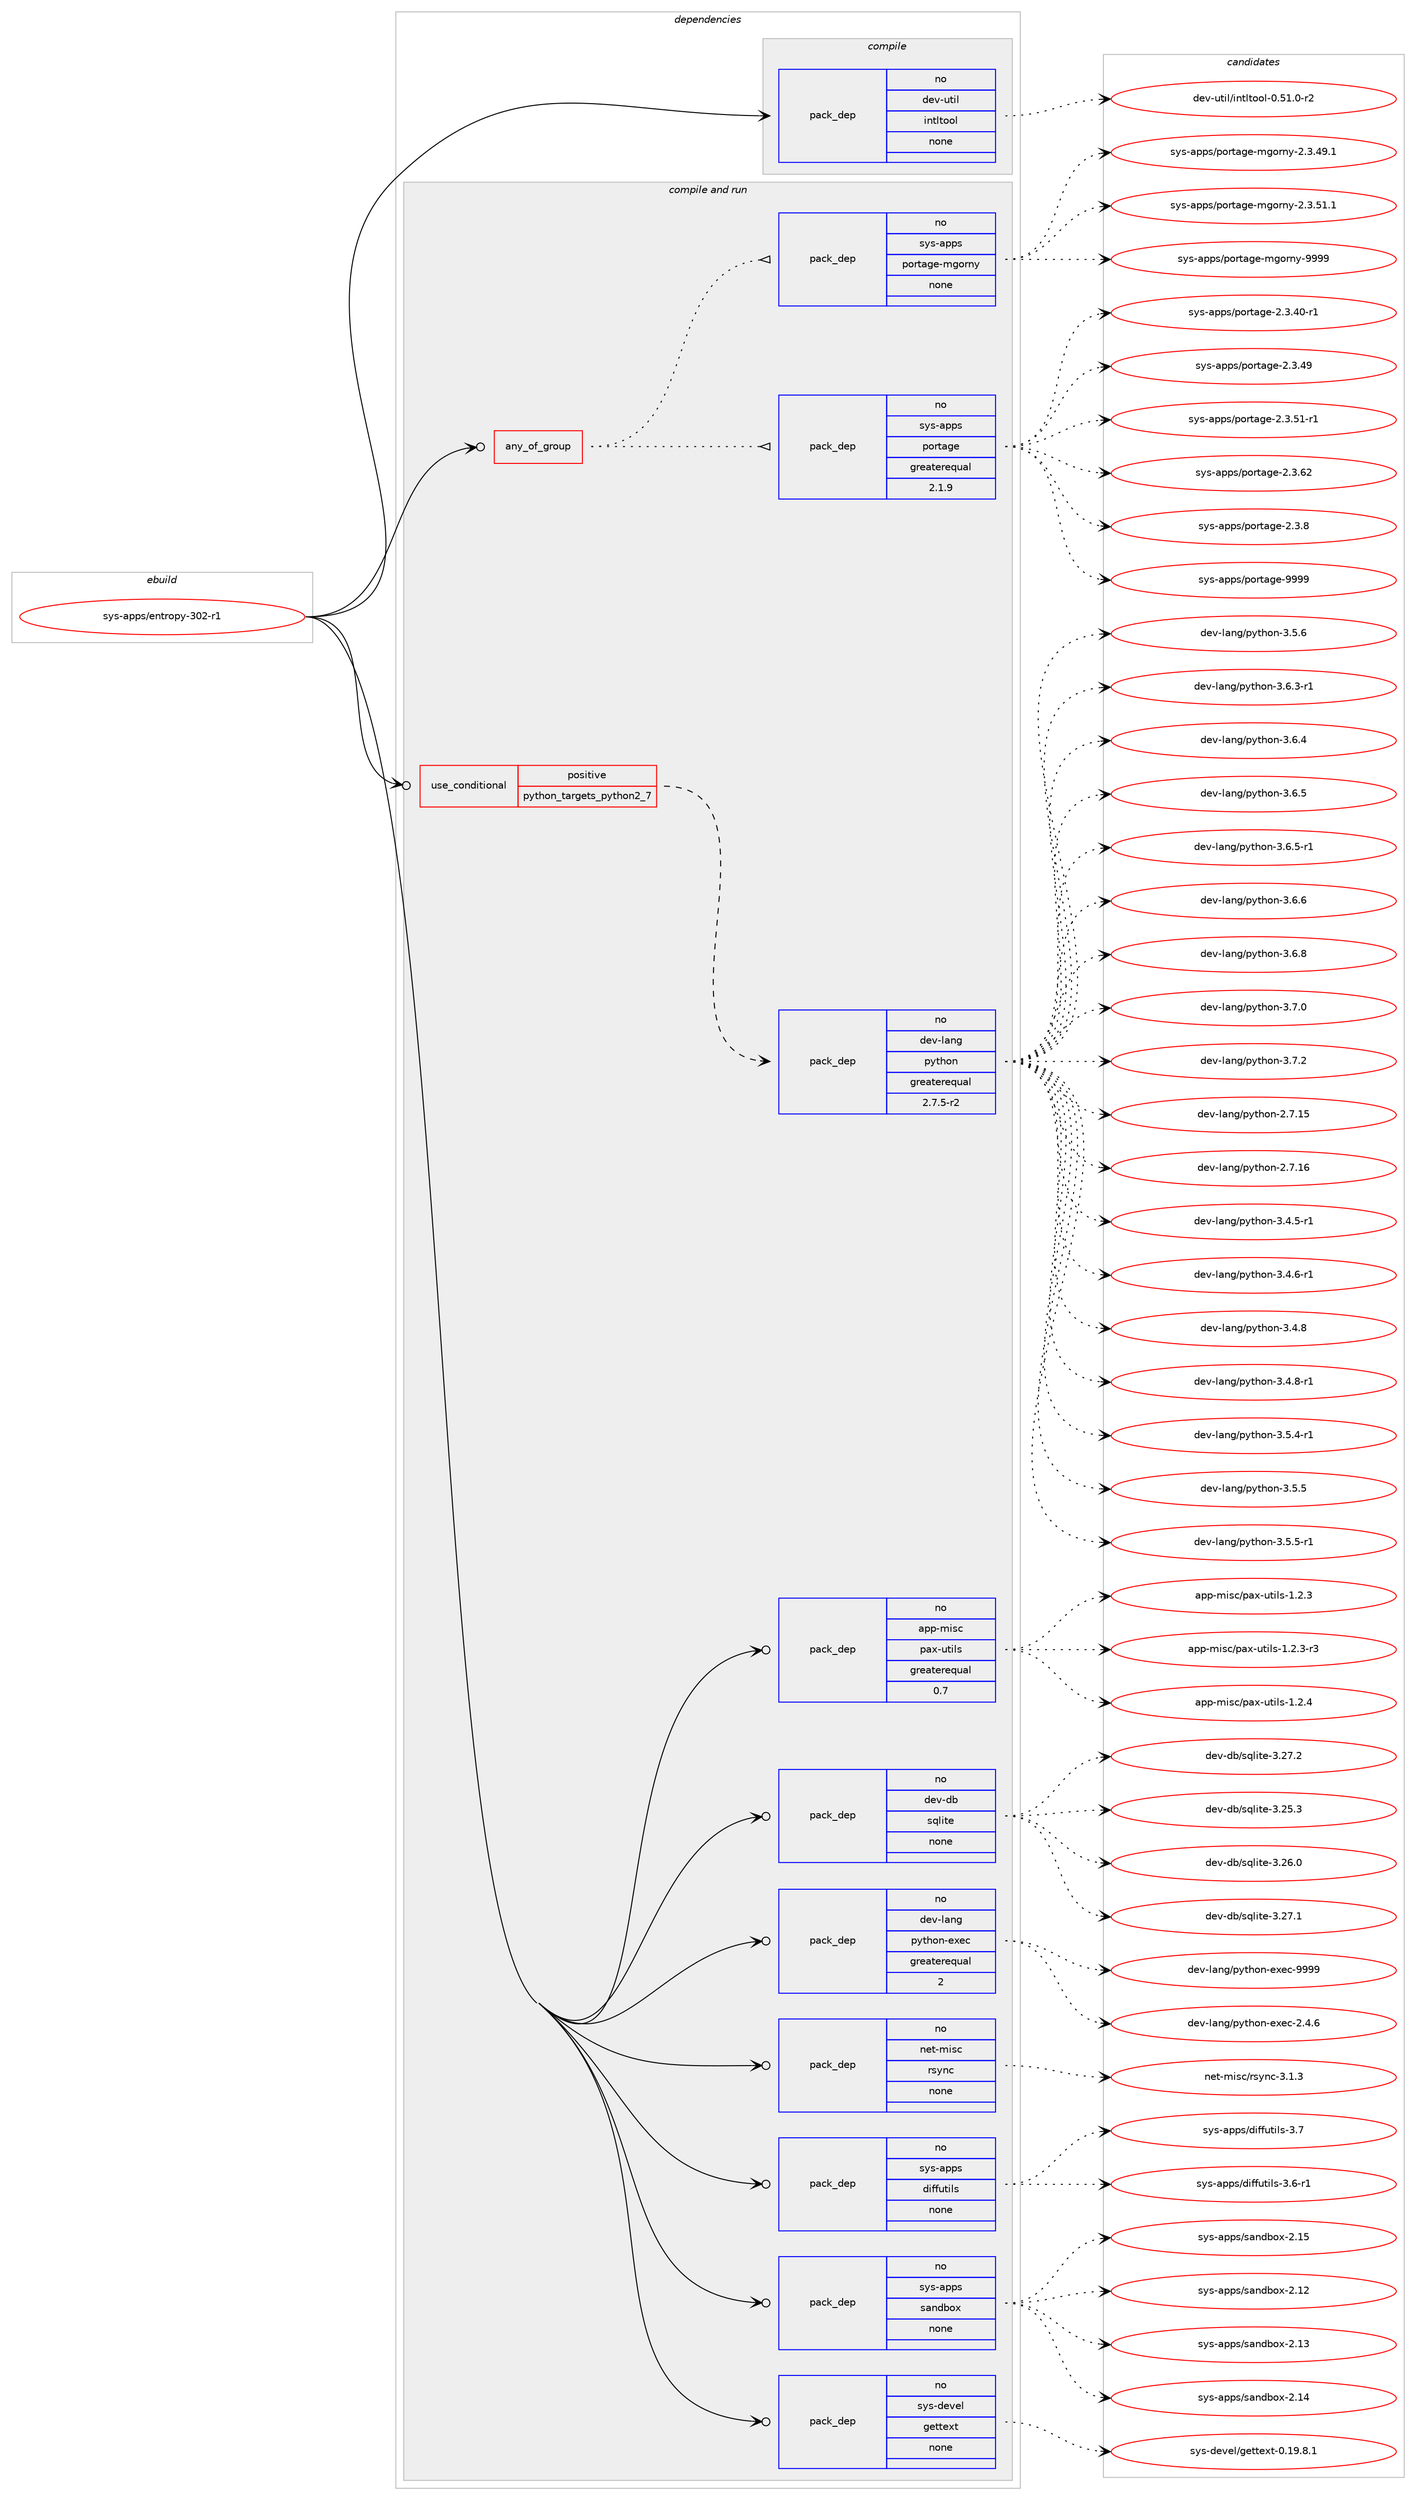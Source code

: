 digraph prolog {

# *************
# Graph options
# *************

newrank=true;
concentrate=true;
compound=true;
graph [rankdir=LR,fontname=Helvetica,fontsize=10,ranksep=1.5];#, ranksep=2.5, nodesep=0.2];
edge  [arrowhead=vee];
node  [fontname=Helvetica,fontsize=10];

# **********
# The ebuild
# **********

subgraph cluster_leftcol {
color=gray;
rank=same;
label=<<i>ebuild</i>>;
id [label="sys-apps/entropy-302-r1", color=red, width=4, href="../sys-apps/entropy-302-r1.svg"];
}

# ****************
# The dependencies
# ****************

subgraph cluster_midcol {
color=gray;
label=<<i>dependencies</i>>;
subgraph cluster_compile {
fillcolor="#eeeeee";
style=filled;
label=<<i>compile</i>>;
subgraph pack1226540 {
dependency1710336 [label=<<TABLE BORDER="0" CELLBORDER="1" CELLSPACING="0" CELLPADDING="4" WIDTH="220"><TR><TD ROWSPAN="6" CELLPADDING="30">pack_dep</TD></TR><TR><TD WIDTH="110">no</TD></TR><TR><TD>dev-util</TD></TR><TR><TD>intltool</TD></TR><TR><TD>none</TD></TR><TR><TD></TD></TR></TABLE>>, shape=none, color=blue];
}
id:e -> dependency1710336:w [weight=20,style="solid",arrowhead="vee"];
}
subgraph cluster_compileandrun {
fillcolor="#eeeeee";
style=filled;
label=<<i>compile and run</i>>;
subgraph any27093 {
dependency1710337 [label=<<TABLE BORDER="0" CELLBORDER="1" CELLSPACING="0" CELLPADDING="4"><TR><TD CELLPADDING="10">any_of_group</TD></TR></TABLE>>, shape=none, color=red];subgraph pack1226541 {
dependency1710338 [label=<<TABLE BORDER="0" CELLBORDER="1" CELLSPACING="0" CELLPADDING="4" WIDTH="220"><TR><TD ROWSPAN="6" CELLPADDING="30">pack_dep</TD></TR><TR><TD WIDTH="110">no</TD></TR><TR><TD>sys-apps</TD></TR><TR><TD>portage</TD></TR><TR><TD>greaterequal</TD></TR><TR><TD>2.1.9</TD></TR></TABLE>>, shape=none, color=blue];
}
dependency1710337:e -> dependency1710338:w [weight=20,style="dotted",arrowhead="oinv"];
subgraph pack1226542 {
dependency1710339 [label=<<TABLE BORDER="0" CELLBORDER="1" CELLSPACING="0" CELLPADDING="4" WIDTH="220"><TR><TD ROWSPAN="6" CELLPADDING="30">pack_dep</TD></TR><TR><TD WIDTH="110">no</TD></TR><TR><TD>sys-apps</TD></TR><TR><TD>portage-mgorny</TD></TR><TR><TD>none</TD></TR><TR><TD></TD></TR></TABLE>>, shape=none, color=blue];
}
dependency1710337:e -> dependency1710339:w [weight=20,style="dotted",arrowhead="oinv"];
}
id:e -> dependency1710337:w [weight=20,style="solid",arrowhead="odotvee"];
subgraph cond455839 {
dependency1710340 [label=<<TABLE BORDER="0" CELLBORDER="1" CELLSPACING="0" CELLPADDING="4"><TR><TD ROWSPAN="3" CELLPADDING="10">use_conditional</TD></TR><TR><TD>positive</TD></TR><TR><TD>python_targets_python2_7</TD></TR></TABLE>>, shape=none, color=red];
subgraph pack1226543 {
dependency1710341 [label=<<TABLE BORDER="0" CELLBORDER="1" CELLSPACING="0" CELLPADDING="4" WIDTH="220"><TR><TD ROWSPAN="6" CELLPADDING="30">pack_dep</TD></TR><TR><TD WIDTH="110">no</TD></TR><TR><TD>dev-lang</TD></TR><TR><TD>python</TD></TR><TR><TD>greaterequal</TD></TR><TR><TD>2.7.5-r2</TD></TR></TABLE>>, shape=none, color=blue];
}
dependency1710340:e -> dependency1710341:w [weight=20,style="dashed",arrowhead="vee"];
}
id:e -> dependency1710340:w [weight=20,style="solid",arrowhead="odotvee"];
subgraph pack1226544 {
dependency1710342 [label=<<TABLE BORDER="0" CELLBORDER="1" CELLSPACING="0" CELLPADDING="4" WIDTH="220"><TR><TD ROWSPAN="6" CELLPADDING="30">pack_dep</TD></TR><TR><TD WIDTH="110">no</TD></TR><TR><TD>app-misc</TD></TR><TR><TD>pax-utils</TD></TR><TR><TD>greaterequal</TD></TR><TR><TD>0.7</TD></TR></TABLE>>, shape=none, color=blue];
}
id:e -> dependency1710342:w [weight=20,style="solid",arrowhead="odotvee"];
subgraph pack1226545 {
dependency1710343 [label=<<TABLE BORDER="0" CELLBORDER="1" CELLSPACING="0" CELLPADDING="4" WIDTH="220"><TR><TD ROWSPAN="6" CELLPADDING="30">pack_dep</TD></TR><TR><TD WIDTH="110">no</TD></TR><TR><TD>dev-db</TD></TR><TR><TD>sqlite</TD></TR><TR><TD>none</TD></TR><TR><TD></TD></TR></TABLE>>, shape=none, color=blue];
}
id:e -> dependency1710343:w [weight=20,style="solid",arrowhead="odotvee"];
subgraph pack1226546 {
dependency1710344 [label=<<TABLE BORDER="0" CELLBORDER="1" CELLSPACING="0" CELLPADDING="4" WIDTH="220"><TR><TD ROWSPAN="6" CELLPADDING="30">pack_dep</TD></TR><TR><TD WIDTH="110">no</TD></TR><TR><TD>dev-lang</TD></TR><TR><TD>python-exec</TD></TR><TR><TD>greaterequal</TD></TR><TR><TD>2</TD></TR></TABLE>>, shape=none, color=blue];
}
id:e -> dependency1710344:w [weight=20,style="solid",arrowhead="odotvee"];
subgraph pack1226547 {
dependency1710345 [label=<<TABLE BORDER="0" CELLBORDER="1" CELLSPACING="0" CELLPADDING="4" WIDTH="220"><TR><TD ROWSPAN="6" CELLPADDING="30">pack_dep</TD></TR><TR><TD WIDTH="110">no</TD></TR><TR><TD>net-misc</TD></TR><TR><TD>rsync</TD></TR><TR><TD>none</TD></TR><TR><TD></TD></TR></TABLE>>, shape=none, color=blue];
}
id:e -> dependency1710345:w [weight=20,style="solid",arrowhead="odotvee"];
subgraph pack1226548 {
dependency1710346 [label=<<TABLE BORDER="0" CELLBORDER="1" CELLSPACING="0" CELLPADDING="4" WIDTH="220"><TR><TD ROWSPAN="6" CELLPADDING="30">pack_dep</TD></TR><TR><TD WIDTH="110">no</TD></TR><TR><TD>sys-apps</TD></TR><TR><TD>diffutils</TD></TR><TR><TD>none</TD></TR><TR><TD></TD></TR></TABLE>>, shape=none, color=blue];
}
id:e -> dependency1710346:w [weight=20,style="solid",arrowhead="odotvee"];
subgraph pack1226549 {
dependency1710347 [label=<<TABLE BORDER="0" CELLBORDER="1" CELLSPACING="0" CELLPADDING="4" WIDTH="220"><TR><TD ROWSPAN="6" CELLPADDING="30">pack_dep</TD></TR><TR><TD WIDTH="110">no</TD></TR><TR><TD>sys-apps</TD></TR><TR><TD>sandbox</TD></TR><TR><TD>none</TD></TR><TR><TD></TD></TR></TABLE>>, shape=none, color=blue];
}
id:e -> dependency1710347:w [weight=20,style="solid",arrowhead="odotvee"];
subgraph pack1226550 {
dependency1710348 [label=<<TABLE BORDER="0" CELLBORDER="1" CELLSPACING="0" CELLPADDING="4" WIDTH="220"><TR><TD ROWSPAN="6" CELLPADDING="30">pack_dep</TD></TR><TR><TD WIDTH="110">no</TD></TR><TR><TD>sys-devel</TD></TR><TR><TD>gettext</TD></TR><TR><TD>none</TD></TR><TR><TD></TD></TR></TABLE>>, shape=none, color=blue];
}
id:e -> dependency1710348:w [weight=20,style="solid",arrowhead="odotvee"];
}
subgraph cluster_run {
fillcolor="#eeeeee";
style=filled;
label=<<i>run</i>>;
}
}

# **************
# The candidates
# **************

subgraph cluster_choices {
rank=same;
color=gray;
label=<<i>candidates</i>>;

subgraph choice1226540 {
color=black;
nodesep=1;
choice1001011184511711610510847105110116108116111111108454846534946484511450 [label="dev-util/intltool-0.51.0-r2", color=red, width=4,href="../dev-util/intltool-0.51.0-r2.svg"];
dependency1710336:e -> choice1001011184511711610510847105110116108116111111108454846534946484511450:w [style=dotted,weight="100"];
}
subgraph choice1226541 {
color=black;
nodesep=1;
choice11512111545971121121154711211111411697103101455046514652484511449 [label="sys-apps/portage-2.3.40-r1", color=red, width=4,href="../sys-apps/portage-2.3.40-r1.svg"];
choice1151211154597112112115471121111141169710310145504651465257 [label="sys-apps/portage-2.3.49", color=red, width=4,href="../sys-apps/portage-2.3.49.svg"];
choice11512111545971121121154711211111411697103101455046514653494511449 [label="sys-apps/portage-2.3.51-r1", color=red, width=4,href="../sys-apps/portage-2.3.51-r1.svg"];
choice1151211154597112112115471121111141169710310145504651465450 [label="sys-apps/portage-2.3.62", color=red, width=4,href="../sys-apps/portage-2.3.62.svg"];
choice11512111545971121121154711211111411697103101455046514656 [label="sys-apps/portage-2.3.8", color=red, width=4,href="../sys-apps/portage-2.3.8.svg"];
choice115121115459711211211547112111114116971031014557575757 [label="sys-apps/portage-9999", color=red, width=4,href="../sys-apps/portage-9999.svg"];
dependency1710338:e -> choice11512111545971121121154711211111411697103101455046514652484511449:w [style=dotted,weight="100"];
dependency1710338:e -> choice1151211154597112112115471121111141169710310145504651465257:w [style=dotted,weight="100"];
dependency1710338:e -> choice11512111545971121121154711211111411697103101455046514653494511449:w [style=dotted,weight="100"];
dependency1710338:e -> choice1151211154597112112115471121111141169710310145504651465450:w [style=dotted,weight="100"];
dependency1710338:e -> choice11512111545971121121154711211111411697103101455046514656:w [style=dotted,weight="100"];
dependency1710338:e -> choice115121115459711211211547112111114116971031014557575757:w [style=dotted,weight="100"];
}
subgraph choice1226542 {
color=black;
nodesep=1;
choice1151211154597112112115471121111141169710310145109103111114110121455046514652574649 [label="sys-apps/portage-mgorny-2.3.49.1", color=red, width=4,href="../sys-apps/portage-mgorny-2.3.49.1.svg"];
choice1151211154597112112115471121111141169710310145109103111114110121455046514653494649 [label="sys-apps/portage-mgorny-2.3.51.1", color=red, width=4,href="../sys-apps/portage-mgorny-2.3.51.1.svg"];
choice11512111545971121121154711211111411697103101451091031111141101214557575757 [label="sys-apps/portage-mgorny-9999", color=red, width=4,href="../sys-apps/portage-mgorny-9999.svg"];
dependency1710339:e -> choice1151211154597112112115471121111141169710310145109103111114110121455046514652574649:w [style=dotted,weight="100"];
dependency1710339:e -> choice1151211154597112112115471121111141169710310145109103111114110121455046514653494649:w [style=dotted,weight="100"];
dependency1710339:e -> choice11512111545971121121154711211111411697103101451091031111141101214557575757:w [style=dotted,weight="100"];
}
subgraph choice1226543 {
color=black;
nodesep=1;
choice10010111845108971101034711212111610411111045504655464953 [label="dev-lang/python-2.7.15", color=red, width=4,href="../dev-lang/python-2.7.15.svg"];
choice10010111845108971101034711212111610411111045504655464954 [label="dev-lang/python-2.7.16", color=red, width=4,href="../dev-lang/python-2.7.16.svg"];
choice1001011184510897110103471121211161041111104551465246534511449 [label="dev-lang/python-3.4.5-r1", color=red, width=4,href="../dev-lang/python-3.4.5-r1.svg"];
choice1001011184510897110103471121211161041111104551465246544511449 [label="dev-lang/python-3.4.6-r1", color=red, width=4,href="../dev-lang/python-3.4.6-r1.svg"];
choice100101118451089711010347112121116104111110455146524656 [label="dev-lang/python-3.4.8", color=red, width=4,href="../dev-lang/python-3.4.8.svg"];
choice1001011184510897110103471121211161041111104551465246564511449 [label="dev-lang/python-3.4.8-r1", color=red, width=4,href="../dev-lang/python-3.4.8-r1.svg"];
choice1001011184510897110103471121211161041111104551465346524511449 [label="dev-lang/python-3.5.4-r1", color=red, width=4,href="../dev-lang/python-3.5.4-r1.svg"];
choice100101118451089711010347112121116104111110455146534653 [label="dev-lang/python-3.5.5", color=red, width=4,href="../dev-lang/python-3.5.5.svg"];
choice1001011184510897110103471121211161041111104551465346534511449 [label="dev-lang/python-3.5.5-r1", color=red, width=4,href="../dev-lang/python-3.5.5-r1.svg"];
choice100101118451089711010347112121116104111110455146534654 [label="dev-lang/python-3.5.6", color=red, width=4,href="../dev-lang/python-3.5.6.svg"];
choice1001011184510897110103471121211161041111104551465446514511449 [label="dev-lang/python-3.6.3-r1", color=red, width=4,href="../dev-lang/python-3.6.3-r1.svg"];
choice100101118451089711010347112121116104111110455146544652 [label="dev-lang/python-3.6.4", color=red, width=4,href="../dev-lang/python-3.6.4.svg"];
choice100101118451089711010347112121116104111110455146544653 [label="dev-lang/python-3.6.5", color=red, width=4,href="../dev-lang/python-3.6.5.svg"];
choice1001011184510897110103471121211161041111104551465446534511449 [label="dev-lang/python-3.6.5-r1", color=red, width=4,href="../dev-lang/python-3.6.5-r1.svg"];
choice100101118451089711010347112121116104111110455146544654 [label="dev-lang/python-3.6.6", color=red, width=4,href="../dev-lang/python-3.6.6.svg"];
choice100101118451089711010347112121116104111110455146544656 [label="dev-lang/python-3.6.8", color=red, width=4,href="../dev-lang/python-3.6.8.svg"];
choice100101118451089711010347112121116104111110455146554648 [label="dev-lang/python-3.7.0", color=red, width=4,href="../dev-lang/python-3.7.0.svg"];
choice100101118451089711010347112121116104111110455146554650 [label="dev-lang/python-3.7.2", color=red, width=4,href="../dev-lang/python-3.7.2.svg"];
dependency1710341:e -> choice10010111845108971101034711212111610411111045504655464953:w [style=dotted,weight="100"];
dependency1710341:e -> choice10010111845108971101034711212111610411111045504655464954:w [style=dotted,weight="100"];
dependency1710341:e -> choice1001011184510897110103471121211161041111104551465246534511449:w [style=dotted,weight="100"];
dependency1710341:e -> choice1001011184510897110103471121211161041111104551465246544511449:w [style=dotted,weight="100"];
dependency1710341:e -> choice100101118451089711010347112121116104111110455146524656:w [style=dotted,weight="100"];
dependency1710341:e -> choice1001011184510897110103471121211161041111104551465246564511449:w [style=dotted,weight="100"];
dependency1710341:e -> choice1001011184510897110103471121211161041111104551465346524511449:w [style=dotted,weight="100"];
dependency1710341:e -> choice100101118451089711010347112121116104111110455146534653:w [style=dotted,weight="100"];
dependency1710341:e -> choice1001011184510897110103471121211161041111104551465346534511449:w [style=dotted,weight="100"];
dependency1710341:e -> choice100101118451089711010347112121116104111110455146534654:w [style=dotted,weight="100"];
dependency1710341:e -> choice1001011184510897110103471121211161041111104551465446514511449:w [style=dotted,weight="100"];
dependency1710341:e -> choice100101118451089711010347112121116104111110455146544652:w [style=dotted,weight="100"];
dependency1710341:e -> choice100101118451089711010347112121116104111110455146544653:w [style=dotted,weight="100"];
dependency1710341:e -> choice1001011184510897110103471121211161041111104551465446534511449:w [style=dotted,weight="100"];
dependency1710341:e -> choice100101118451089711010347112121116104111110455146544654:w [style=dotted,weight="100"];
dependency1710341:e -> choice100101118451089711010347112121116104111110455146544656:w [style=dotted,weight="100"];
dependency1710341:e -> choice100101118451089711010347112121116104111110455146554648:w [style=dotted,weight="100"];
dependency1710341:e -> choice100101118451089711010347112121116104111110455146554650:w [style=dotted,weight="100"];
}
subgraph choice1226544 {
color=black;
nodesep=1;
choice971121124510910511599471129712045117116105108115454946504651 [label="app-misc/pax-utils-1.2.3", color=red, width=4,href="../app-misc/pax-utils-1.2.3.svg"];
choice9711211245109105115994711297120451171161051081154549465046514511451 [label="app-misc/pax-utils-1.2.3-r3", color=red, width=4,href="../app-misc/pax-utils-1.2.3-r3.svg"];
choice971121124510910511599471129712045117116105108115454946504652 [label="app-misc/pax-utils-1.2.4", color=red, width=4,href="../app-misc/pax-utils-1.2.4.svg"];
dependency1710342:e -> choice971121124510910511599471129712045117116105108115454946504651:w [style=dotted,weight="100"];
dependency1710342:e -> choice9711211245109105115994711297120451171161051081154549465046514511451:w [style=dotted,weight="100"];
dependency1710342:e -> choice971121124510910511599471129712045117116105108115454946504652:w [style=dotted,weight="100"];
}
subgraph choice1226545 {
color=black;
nodesep=1;
choice10010111845100984711511310810511610145514650534651 [label="dev-db/sqlite-3.25.3", color=red, width=4,href="../dev-db/sqlite-3.25.3.svg"];
choice10010111845100984711511310810511610145514650544648 [label="dev-db/sqlite-3.26.0", color=red, width=4,href="../dev-db/sqlite-3.26.0.svg"];
choice10010111845100984711511310810511610145514650554649 [label="dev-db/sqlite-3.27.1", color=red, width=4,href="../dev-db/sqlite-3.27.1.svg"];
choice10010111845100984711511310810511610145514650554650 [label="dev-db/sqlite-3.27.2", color=red, width=4,href="../dev-db/sqlite-3.27.2.svg"];
dependency1710343:e -> choice10010111845100984711511310810511610145514650534651:w [style=dotted,weight="100"];
dependency1710343:e -> choice10010111845100984711511310810511610145514650544648:w [style=dotted,weight="100"];
dependency1710343:e -> choice10010111845100984711511310810511610145514650554649:w [style=dotted,weight="100"];
dependency1710343:e -> choice10010111845100984711511310810511610145514650554650:w [style=dotted,weight="100"];
}
subgraph choice1226546 {
color=black;
nodesep=1;
choice1001011184510897110103471121211161041111104510112010199455046524654 [label="dev-lang/python-exec-2.4.6", color=red, width=4,href="../dev-lang/python-exec-2.4.6.svg"];
choice10010111845108971101034711212111610411111045101120101994557575757 [label="dev-lang/python-exec-9999", color=red, width=4,href="../dev-lang/python-exec-9999.svg"];
dependency1710344:e -> choice1001011184510897110103471121211161041111104510112010199455046524654:w [style=dotted,weight="100"];
dependency1710344:e -> choice10010111845108971101034711212111610411111045101120101994557575757:w [style=dotted,weight="100"];
}
subgraph choice1226547 {
color=black;
nodesep=1;
choice11010111645109105115994711411512111099455146494651 [label="net-misc/rsync-3.1.3", color=red, width=4,href="../net-misc/rsync-3.1.3.svg"];
dependency1710345:e -> choice11010111645109105115994711411512111099455146494651:w [style=dotted,weight="100"];
}
subgraph choice1226548 {
color=black;
nodesep=1;
choice115121115459711211211547100105102102117116105108115455146544511449 [label="sys-apps/diffutils-3.6-r1", color=red, width=4,href="../sys-apps/diffutils-3.6-r1.svg"];
choice11512111545971121121154710010510210211711610510811545514655 [label="sys-apps/diffutils-3.7", color=red, width=4,href="../sys-apps/diffutils-3.7.svg"];
dependency1710346:e -> choice115121115459711211211547100105102102117116105108115455146544511449:w [style=dotted,weight="100"];
dependency1710346:e -> choice11512111545971121121154710010510210211711610510811545514655:w [style=dotted,weight="100"];
}
subgraph choice1226549 {
color=black;
nodesep=1;
choice11512111545971121121154711597110100981111204550464950 [label="sys-apps/sandbox-2.12", color=red, width=4,href="../sys-apps/sandbox-2.12.svg"];
choice11512111545971121121154711597110100981111204550464951 [label="sys-apps/sandbox-2.13", color=red, width=4,href="../sys-apps/sandbox-2.13.svg"];
choice11512111545971121121154711597110100981111204550464952 [label="sys-apps/sandbox-2.14", color=red, width=4,href="../sys-apps/sandbox-2.14.svg"];
choice11512111545971121121154711597110100981111204550464953 [label="sys-apps/sandbox-2.15", color=red, width=4,href="../sys-apps/sandbox-2.15.svg"];
dependency1710347:e -> choice11512111545971121121154711597110100981111204550464950:w [style=dotted,weight="100"];
dependency1710347:e -> choice11512111545971121121154711597110100981111204550464951:w [style=dotted,weight="100"];
dependency1710347:e -> choice11512111545971121121154711597110100981111204550464952:w [style=dotted,weight="100"];
dependency1710347:e -> choice11512111545971121121154711597110100981111204550464953:w [style=dotted,weight="100"];
}
subgraph choice1226550 {
color=black;
nodesep=1;
choice1151211154510010111810110847103101116116101120116454846495746564649 [label="sys-devel/gettext-0.19.8.1", color=red, width=4,href="../sys-devel/gettext-0.19.8.1.svg"];
dependency1710348:e -> choice1151211154510010111810110847103101116116101120116454846495746564649:w [style=dotted,weight="100"];
}
}

}
